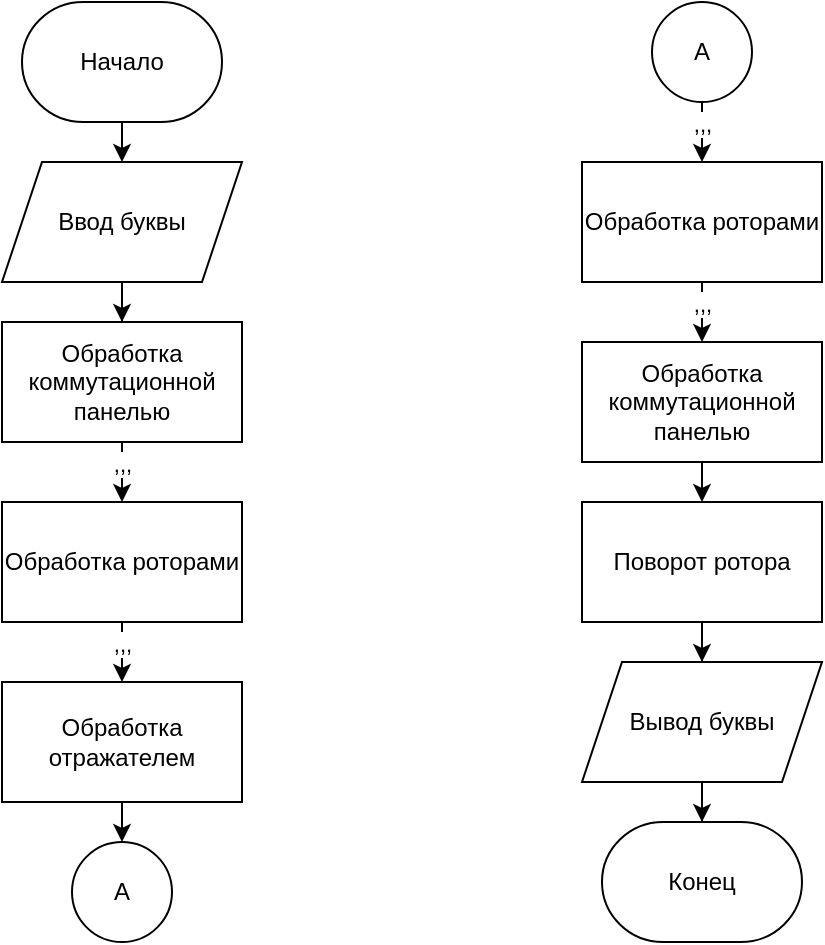 <mxfile version="21.7.5" type="device">
  <diagram name="Страница — 1" id="ZVZokKhL8xNZyqFxOt7J">
    <mxGraphModel dx="880" dy="478" grid="1" gridSize="10" guides="1" tooltips="1" connect="1" arrows="1" fold="1" page="1" pageScale="1" pageWidth="827" pageHeight="1169" math="0" shadow="0">
      <root>
        <mxCell id="0" />
        <mxCell id="1" parent="0" />
        <mxCell id="rmpSt8gliE7UaciX2MFk-12" style="edgeStyle=orthogonalEdgeStyle;rounded=0;orthogonalLoop=1;jettySize=auto;html=1;exitX=0.5;exitY=1;exitDx=0;exitDy=0;exitPerimeter=0;entryX=0.5;entryY=0;entryDx=0;entryDy=0;" edge="1" parent="1" source="rmpSt8gliE7UaciX2MFk-2" target="rmpSt8gliE7UaciX2MFk-4">
          <mxGeometry relative="1" as="geometry" />
        </mxCell>
        <mxCell id="rmpSt8gliE7UaciX2MFk-2" value="Начало" style="strokeWidth=1;html=1;shape=mxgraph.flowchart.terminator;whiteSpace=wrap;" vertex="1" parent="1">
          <mxGeometry x="240" y="20" width="100" height="60" as="geometry" />
        </mxCell>
        <mxCell id="rmpSt8gliE7UaciX2MFk-13" style="edgeStyle=orthogonalEdgeStyle;rounded=0;orthogonalLoop=1;jettySize=auto;html=1;exitX=0.5;exitY=1;exitDx=0;exitDy=0;" edge="1" parent="1" source="rmpSt8gliE7UaciX2MFk-4" target="rmpSt8gliE7UaciX2MFk-5">
          <mxGeometry relative="1" as="geometry" />
        </mxCell>
        <mxCell id="rmpSt8gliE7UaciX2MFk-4" value="Ввод буквы" style="shape=parallelogram;perimeter=parallelogramPerimeter;whiteSpace=wrap;html=1;fixedSize=1;" vertex="1" parent="1">
          <mxGeometry x="230" y="100" width="120" height="60" as="geometry" />
        </mxCell>
        <mxCell id="rmpSt8gliE7UaciX2MFk-14" style="edgeStyle=orthogonalEdgeStyle;rounded=0;orthogonalLoop=1;jettySize=auto;html=1;exitX=0.5;exitY=1;exitDx=0;exitDy=0;entryX=0.5;entryY=0;entryDx=0;entryDy=0;" edge="1" parent="1" source="rmpSt8gliE7UaciX2MFk-5" target="rmpSt8gliE7UaciX2MFk-6">
          <mxGeometry relative="1" as="geometry" />
        </mxCell>
        <mxCell id="rmpSt8gliE7UaciX2MFk-15" value=",,," style="edgeLabel;html=1;align=center;verticalAlign=middle;resizable=0;points=[];" vertex="1" connectable="0" parent="rmpSt8gliE7UaciX2MFk-14">
          <mxGeometry relative="1" as="geometry">
            <mxPoint y="-4" as="offset" />
          </mxGeometry>
        </mxCell>
        <mxCell id="rmpSt8gliE7UaciX2MFk-5" value="Обработка коммутационной панелью" style="rounded=0;whiteSpace=wrap;html=1;" vertex="1" parent="1">
          <mxGeometry x="230" y="180" width="120" height="60" as="geometry" />
        </mxCell>
        <mxCell id="rmpSt8gliE7UaciX2MFk-31" style="edgeStyle=orthogonalEdgeStyle;rounded=0;orthogonalLoop=1;jettySize=auto;html=1;exitX=0.5;exitY=1;exitDx=0;exitDy=0;entryX=0.5;entryY=0;entryDx=0;entryDy=0;" edge="1" parent="1" source="rmpSt8gliE7UaciX2MFk-6" target="rmpSt8gliE7UaciX2MFk-8">
          <mxGeometry relative="1" as="geometry" />
        </mxCell>
        <mxCell id="rmpSt8gliE7UaciX2MFk-32" value=",,," style="edgeLabel;html=1;align=center;verticalAlign=middle;resizable=0;points=[];" vertex="1" connectable="0" parent="rmpSt8gliE7UaciX2MFk-31">
          <mxGeometry x="-0.2" y="4" relative="1" as="geometry">
            <mxPoint x="-4" y="-1" as="offset" />
          </mxGeometry>
        </mxCell>
        <mxCell id="rmpSt8gliE7UaciX2MFk-6" value="Обработка роторами" style="rounded=0;whiteSpace=wrap;html=1;" vertex="1" parent="1">
          <mxGeometry x="230" y="270" width="120" height="60" as="geometry" />
        </mxCell>
        <mxCell id="rmpSt8gliE7UaciX2MFk-33" style="edgeStyle=orthogonalEdgeStyle;rounded=0;orthogonalLoop=1;jettySize=auto;html=1;exitX=0.5;exitY=1;exitDx=0;exitDy=0;entryX=0.5;entryY=0;entryDx=0;entryDy=0;" edge="1" parent="1" source="rmpSt8gliE7UaciX2MFk-8" target="rmpSt8gliE7UaciX2MFk-21">
          <mxGeometry relative="1" as="geometry" />
        </mxCell>
        <mxCell id="rmpSt8gliE7UaciX2MFk-8" value="Обработка отражателем" style="rounded=0;whiteSpace=wrap;html=1;" vertex="1" parent="1">
          <mxGeometry x="230" y="360" width="120" height="60" as="geometry" />
        </mxCell>
        <mxCell id="rmpSt8gliE7UaciX2MFk-40" style="edgeStyle=orthogonalEdgeStyle;rounded=0;orthogonalLoop=1;jettySize=auto;html=1;exitX=0.5;exitY=1;exitDx=0;exitDy=0;entryX=0.5;entryY=0;entryDx=0;entryDy=0;" edge="1" parent="1" source="rmpSt8gliE7UaciX2MFk-10" target="rmpSt8gliE7UaciX2MFk-39">
          <mxGeometry relative="1" as="geometry" />
        </mxCell>
        <mxCell id="rmpSt8gliE7UaciX2MFk-10" value="Обработка коммутационной панелью" style="rounded=0;whiteSpace=wrap;html=1;" vertex="1" parent="1">
          <mxGeometry x="520" y="190" width="120" height="60" as="geometry" />
        </mxCell>
        <mxCell id="rmpSt8gliE7UaciX2MFk-11" value="Конец" style="strokeWidth=1;html=1;shape=mxgraph.flowchart.terminator;whiteSpace=wrap;" vertex="1" parent="1">
          <mxGeometry x="530" y="430" width="100" height="60" as="geometry" />
        </mxCell>
        <mxCell id="rmpSt8gliE7UaciX2MFk-21" value="A" style="ellipse;whiteSpace=wrap;html=1;aspect=fixed;" vertex="1" parent="1">
          <mxGeometry x="265" y="440" width="50" height="50" as="geometry" />
        </mxCell>
        <mxCell id="rmpSt8gliE7UaciX2MFk-24" value="A" style="ellipse;whiteSpace=wrap;html=1;aspect=fixed;" vertex="1" parent="1">
          <mxGeometry x="555" y="20" width="50" height="50" as="geometry" />
        </mxCell>
        <mxCell id="rmpSt8gliE7UaciX2MFk-30" style="edgeStyle=orthogonalEdgeStyle;rounded=0;orthogonalLoop=1;jettySize=auto;html=1;exitX=0.5;exitY=1;exitDx=0;exitDy=0;" edge="1" parent="1" source="rmpSt8gliE7UaciX2MFk-28" target="rmpSt8gliE7UaciX2MFk-11">
          <mxGeometry relative="1" as="geometry" />
        </mxCell>
        <mxCell id="rmpSt8gliE7UaciX2MFk-28" value="Вывод буквы" style="shape=parallelogram;perimeter=parallelogramPerimeter;whiteSpace=wrap;html=1;fixedSize=1;" vertex="1" parent="1">
          <mxGeometry x="520" y="350" width="120" height="60" as="geometry" />
        </mxCell>
        <mxCell id="rmpSt8gliE7UaciX2MFk-34" style="edgeStyle=orthogonalEdgeStyle;rounded=0;orthogonalLoop=1;jettySize=auto;html=1;exitX=0.5;exitY=1;exitDx=0;exitDy=0;entryX=0.5;entryY=0;entryDx=0;entryDy=0;" edge="1" parent="1" target="rmpSt8gliE7UaciX2MFk-38">
          <mxGeometry relative="1" as="geometry">
            <mxPoint x="580" y="70" as="sourcePoint" />
          </mxGeometry>
        </mxCell>
        <mxCell id="rmpSt8gliE7UaciX2MFk-35" value=",,," style="edgeLabel;html=1;align=center;verticalAlign=middle;resizable=0;points=[];" vertex="1" connectable="0" parent="rmpSt8gliE7UaciX2MFk-34">
          <mxGeometry relative="1" as="geometry">
            <mxPoint y="-4" as="offset" />
          </mxGeometry>
        </mxCell>
        <mxCell id="rmpSt8gliE7UaciX2MFk-36" style="edgeStyle=orthogonalEdgeStyle;rounded=0;orthogonalLoop=1;jettySize=auto;html=1;exitX=0.5;exitY=1;exitDx=0;exitDy=0;entryX=0.5;entryY=0;entryDx=0;entryDy=0;" edge="1" parent="1" source="rmpSt8gliE7UaciX2MFk-38">
          <mxGeometry relative="1" as="geometry">
            <mxPoint x="580" y="190" as="targetPoint" />
          </mxGeometry>
        </mxCell>
        <mxCell id="rmpSt8gliE7UaciX2MFk-37" value=",,," style="edgeLabel;html=1;align=center;verticalAlign=middle;resizable=0;points=[];" vertex="1" connectable="0" parent="rmpSt8gliE7UaciX2MFk-36">
          <mxGeometry x="-0.2" y="4" relative="1" as="geometry">
            <mxPoint x="-4" y="-1" as="offset" />
          </mxGeometry>
        </mxCell>
        <mxCell id="rmpSt8gliE7UaciX2MFk-38" value="Обработка роторами" style="rounded=0;whiteSpace=wrap;html=1;" vertex="1" parent="1">
          <mxGeometry x="520" y="100" width="120" height="60" as="geometry" />
        </mxCell>
        <mxCell id="rmpSt8gliE7UaciX2MFk-41" style="edgeStyle=orthogonalEdgeStyle;rounded=0;orthogonalLoop=1;jettySize=auto;html=1;exitX=0.5;exitY=1;exitDx=0;exitDy=0;" edge="1" parent="1" source="rmpSt8gliE7UaciX2MFk-39" target="rmpSt8gliE7UaciX2MFk-28">
          <mxGeometry relative="1" as="geometry" />
        </mxCell>
        <mxCell id="rmpSt8gliE7UaciX2MFk-39" value="Поворот ротора" style="rounded=0;whiteSpace=wrap;html=1;" vertex="1" parent="1">
          <mxGeometry x="520" y="270" width="120" height="60" as="geometry" />
        </mxCell>
      </root>
    </mxGraphModel>
  </diagram>
</mxfile>
